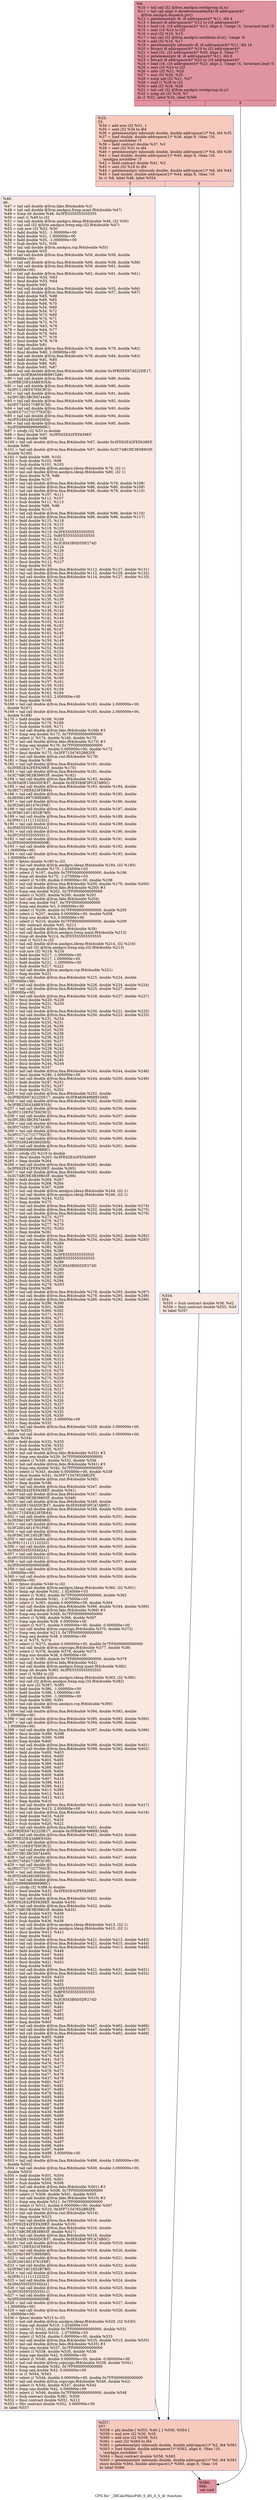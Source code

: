 digraph "CFG for '_Z8CalcMassPdS_S_dS_S_S_ib' function" {
	label="CFG for '_Z8CalcMassPdS_S_dS_S_S_ib' function";

	Node0x4e9fa00 [shape=record,color="#b70d28ff", style=filled, fillcolor="#b70d2870",label="{%9:\l  %10 = tail call i32 @llvm.amdgcn.workgroup.id.x()\l  %11 = tail call align 4 dereferenceable(64) i8 addrspace(4)*\l... @llvm.amdgcn.dispatch.ptr()\l  %12 = getelementptr i8, i8 addrspace(4)* %11, i64 4\l  %13 = bitcast i8 addrspace(4)* %12 to i16 addrspace(4)*\l  %14 = load i16, i16 addrspace(4)* %13, align 4, !range !4, !invariant.load !5\l  %15 = zext i16 %14 to i32\l  %16 = mul i32 %10, %15\l  %17 = tail call i32 @llvm.amdgcn.workitem.id.x(), !range !6\l  %18 = add i32 %16, %17\l  %19 = getelementptr inbounds i8, i8 addrspace(4)* %11, i64 16\l  %20 = bitcast i8 addrspace(4)* %19 to i32 addrspace(4)*\l  %21 = load i32, i32 addrspace(4)* %20, align 8, !tbaa !7\l  %22 = getelementptr i8, i8 addrspace(4)* %11, i64 6\l  %23 = bitcast i8 addrspace(4)* %22 to i16 addrspace(4)*\l  %24 = load i16, i16 addrspace(4)* %23, align 2, !range !4, !invariant.load !5\l  %25 = zext i16 %24 to i32\l  %26 = udiv i32 %21, %25\l  %27 = mul i32 %26, %25\l  %28 = icmp ugt i32 %21, %27\l  %29 = zext i1 %28 to i32\l  %30 = add i32 %26, %29\l  %31 = tail call i32 @llvm.amdgcn.workgroup.id.y()\l  %32 = icmp slt i32 %18, %7\l  br i1 %32, label %33, label %566\l|{<s0>T|<s1>F}}"];
	Node0x4e9fa00:s0 -> Node0x4ea1fc0;
	Node0x4e9fa00:s1 -> Node0x4ea2050;
	Node0x4ea1fc0 [shape=record,color="#3d50c3ff", style=filled, fillcolor="#ef886b70",label="{%33:\l33:                                               \l  %34 = add nsw i32 %31, 1\l  %35 = sext i32 %34 to i64\l  %36 = getelementptr inbounds double, double addrspace(1)* %4, i64 %35\l  %37 = load double, double addrspace(1)* %36, align 8, !tbaa !16,\l... !amdgpu.noclobber !5\l  %38 = fadd contract double %37, %3\l  %39 = sext i32 %31 to i64\l  %40 = getelementptr inbounds double, double addrspace(1)* %4, i64 %39\l  %41 = load double, double addrspace(1)* %40, align 8, !tbaa !16,\l... !amdgpu.noclobber !5\l  %42 = fadd contract double %41, %3\l  %43 = sext i32 %18 to i64\l  %44 = getelementptr inbounds double, double addrspace(1)* %6, i64 %43\l  %45 = load double, double addrspace(1)* %44, align 8, !tbaa !16\l  br i1 %8, label %46, label %554\l|{<s0>T|<s1>F}}"];
	Node0x4ea1fc0:s0 -> Node0x4ea4bf0;
	Node0x4ea1fc0:s1 -> Node0x4ea4c80;
	Node0x4ea4bf0 [shape=record,color="#3d50c3ff", style=filled, fillcolor="#f1ccb870",label="{%46:\l46:                                               \l  %47 = tail call double @llvm.fabs.f64(double %3)\l  %48 = tail call double @llvm.amdgcn.frexp.mant.f64(double %47)\l  %49 = fcmp olt double %48, 0x3FE5555555555555\l  %50 = zext i1 %49 to i32\l  %51 = tail call double @llvm.amdgcn.ldexp.f64(double %48, i32 %50)\l  %52 = tail call i32 @llvm.amdgcn.frexp.exp.i32.f64(double %47)\l  %53 = sub nsw i32 %52, %50\l  %54 = fadd double %51, -1.000000e+00\l  %55 = fadd double %51, 1.000000e+00\l  %56 = fadd double %55, -1.000000e+00\l  %57 = fsub double %51, %56\l  %58 = tail call double @llvm.amdgcn.rcp.f64(double %55)\l  %59 = fneg double %55\l  %60 = tail call double @llvm.fma.f64(double %59, double %58, double\l... 1.000000e+00)\l  %61 = tail call double @llvm.fma.f64(double %60, double %58, double %58)\l  %62 = tail call double @llvm.fma.f64(double %59, double %61, double\l... 1.000000e+00)\l  %63 = tail call double @llvm.fma.f64(double %62, double %61, double %61)\l  %64 = fmul double %54, %63\l  %65 = fmul double %55, %64\l  %66 = fneg double %65\l  %67 = tail call double @llvm.fma.f64(double %64, double %55, double %66)\l  %68 = tail call double @llvm.fma.f64(double %64, double %57, double %67)\l  %69 = fadd double %65, %68\l  %70 = fsub double %69, %65\l  %71 = fsub double %68, %70\l  %72 = fsub double %54, %69\l  %73 = fsub double %54, %72\l  %74 = fsub double %73, %69\l  %75 = fsub double %74, %71\l  %76 = fadd double %72, %75\l  %77 = fmul double %63, %76\l  %78 = fadd double %64, %77\l  %79 = fsub double %78, %64\l  %80 = fsub double %77, %79\l  %81 = fmul double %78, %78\l  %82 = fneg double %81\l  %83 = tail call double @llvm.fma.f64(double %78, double %78, double %82)\l  %84 = fmul double %80, 2.000000e+00\l  %85 = tail call double @llvm.fma.f64(double %78, double %84, double %83)\l  %86 = fadd double %81, %85\l  %87 = fsub double %86, %81\l  %88 = fsub double %85, %87\l  %89 = tail call double @llvm.fma.f64(double %86, double 0x3FBDEE674222DE17,\l... double 0x3FBA6564968915A9)\l  %90 = tail call double @llvm.fma.f64(double %86, double %89, double\l... 0x3FBE25E43ABE935A)\l  %91 = tail call double @llvm.fma.f64(double %86, double %90, double\l... 0x3FC110EF47E6C9C2)\l  %92 = tail call double @llvm.fma.f64(double %86, double %91, double\l... 0x3FC3B13BCFA74449)\l  %93 = tail call double @llvm.fma.f64(double %86, double %92, double\l... 0x3FC745D171BF3C30)\l  %94 = tail call double @llvm.fma.f64(double %86, double %93, double\l... 0x3FCC71C71C7792CE)\l  %95 = tail call double @llvm.fma.f64(double %86, double %94, double\l... 0x3FD24924924920DA)\l  %96 = tail call double @llvm.fma.f64(double %86, double %95, double\l... 0x3FD999999999999C)\l  %97 = sitofp i32 %53 to double\l  %98 = fmul double %97, 0x3FE62E42FEFA39EF\l  %99 = fneg double %98\l  %100 = tail call double @llvm.fma.f64(double %97, double 0x3FE62E42FEFA39EF,\l... double %99)\l  %101 = tail call double @llvm.fma.f64(double %97, double 0x3C7ABC9E3B39803F,\l... double %100)\l  %102 = fadd double %98, %101\l  %103 = fsub double %102, %98\l  %104 = fsub double %101, %103\l  %105 = tail call double @llvm.amdgcn.ldexp.f64(double %78, i32 1)\l  %106 = tail call double @llvm.amdgcn.ldexp.f64(double %80, i32 1)\l  %107 = fmul double %78, %86\l  %108 = fneg double %107\l  %109 = tail call double @llvm.fma.f64(double %86, double %78, double %108)\l  %110 = tail call double @llvm.fma.f64(double %86, double %80, double %109)\l  %111 = tail call double @llvm.fma.f64(double %88, double %78, double %110)\l  %112 = fadd double %107, %111\l  %113 = fsub double %112, %107\l  %114 = fsub double %111, %113\l  %115 = fmul double %86, %96\l  %116 = fneg double %115\l  %117 = tail call double @llvm.fma.f64(double %86, double %96, double %116)\l  %118 = tail call double @llvm.fma.f64(double %88, double %96, double %117)\l  %119 = fadd double %115, %118\l  %120 = fsub double %119, %115\l  %121 = fsub double %118, %120\l  %122 = fadd double %119, 0x3FE5555555555555\l  %123 = fadd double %122, 0xBFE5555555555555\l  %124 = fsub double %119, %123\l  %125 = fadd double %121, 0x3C8543B0D5DF274D\l  %126 = fadd double %125, %124\l  %127 = fadd double %122, %126\l  %128 = fsub double %127, %122\l  %129 = fsub double %126, %128\l  %130 = fmul double %112, %127\l  %131 = fneg double %130\l  %132 = tail call double @llvm.fma.f64(double %112, double %127, double %131)\l  %133 = tail call double @llvm.fma.f64(double %112, double %129, double %132)\l  %134 = tail call double @llvm.fma.f64(double %114, double %127, double %133)\l  %135 = fadd double %130, %134\l  %136 = fsub double %135, %130\l  %137 = fsub double %134, %136\l  %138 = fadd double %105, %135\l  %139 = fsub double %138, %105\l  %140 = fsub double %135, %139\l  %141 = fadd double %106, %137\l  %142 = fadd double %141, %140\l  %143 = fadd double %138, %142\l  %144 = fsub double %143, %138\l  %145 = fsub double %142, %144\l  %146 = fadd double %102, %143\l  %147 = fsub double %146, %102\l  %148 = fsub double %146, %147\l  %149 = fsub double %102, %148\l  %150 = fsub double %143, %147\l  %151 = fadd double %150, %149\l  %152 = fadd double %104, %145\l  %153 = fsub double %152, %104\l  %154 = fsub double %152, %153\l  %155 = fsub double %104, %154\l  %156 = fsub double %145, %153\l  %157 = fadd double %156, %155\l  %158 = fadd double %152, %151\l  %159 = fadd double %146, %158\l  %160 = fsub double %159, %146\l  %161 = fsub double %158, %160\l  %162 = fadd double %157, %161\l  %163 = fadd double %159, %162\l  %164 = fsub double %163, %159\l  %165 = fsub double %162, %164\l  %166 = fmul double %163, 2.000000e+00\l  %167 = fneg double %166\l  %168 = tail call double @llvm.fma.f64(double %163, double 2.000000e+00,\l... double %167)\l  %169 = tail call double @llvm.fma.f64(double %165, double 2.000000e+00,\l... double %168)\l  %170 = fadd double %166, %169\l  %171 = fsub double %170, %166\l  %172 = fsub double %169, %171\l  %173 = tail call double @llvm.fabs.f64(double %166) #3\l  %174 = fcmp oeq double %173, 0x7FF0000000000000\l  %175 = select i1 %174, double %166, double %170\l  %176 = tail call double @llvm.fabs.f64(double %175) #3\l  %177 = fcmp oeq double %176, 0x7FF0000000000000\l  %178 = select i1 %177, double 0.000000e+00, double %172\l  %179 = fmul double %175, 0x3FF71547652B82FE\l  %180 = tail call double @llvm.rint.f64(double %179)\l  %181 = fneg double %180\l  %182 = tail call double @llvm.fma.f64(double %181, double\l... 0x3FE62E42FEFA39EF, double %175)\l  %183 = tail call double @llvm.fma.f64(double %181, double\l... 0x3C7ABC9E3B39803F, double %182)\l  %184 = tail call double @llvm.fma.f64(double %183, double\l... 0x3E5ADE156A5DCB37, double 0x3E928AF3FCA7AB0C)\l  %185 = tail call double @llvm.fma.f64(double %183, double %184, double\l... 0x3EC71DEE623FDE64)\l  %186 = tail call double @llvm.fma.f64(double %183, double %185, double\l... 0x3EFA01997C89E6B0)\l  %187 = tail call double @llvm.fma.f64(double %183, double %186, double\l... 0x3F2A01A014761F6E)\l  %188 = tail call double @llvm.fma.f64(double %183, double %187, double\l... 0x3F56C16C1852B7B0)\l  %189 = tail call double @llvm.fma.f64(double %183, double %188, double\l... 0x3F81111111122322)\l  %190 = tail call double @llvm.fma.f64(double %183, double %189, double\l... 0x3FA55555555502A1)\l  %191 = tail call double @llvm.fma.f64(double %183, double %190, double\l... 0x3FC5555555555511)\l  %192 = tail call double @llvm.fma.f64(double %183, double %191, double\l... 0x3FE000000000000B)\l  %193 = tail call double @llvm.fma.f64(double %183, double %192, double\l... 1.000000e+00)\l  %194 = tail call double @llvm.fma.f64(double %183, double %193, double\l... 1.000000e+00)\l  %195 = fptosi double %180 to i32\l  %196 = tail call double @llvm.amdgcn.ldexp.f64(double %194, i32 %195)\l  %197 = fcmp ogt double %175, 1.024000e+03\l  %198 = select i1 %197, double 0x7FF0000000000000, double %196\l  %199 = fcmp olt double %175, -1.075000e+03\l  %200 = select i1 %199, double 0.000000e+00, double %198\l  %201 = tail call double @llvm.fma.f64(double %200, double %178, double %200)\l  %202 = tail call double @llvm.fabs.f64(double %200) #3\l  %203 = fcmp oeq double %202, 0x7FF0000000000000\l  %204 = select i1 %203, double %200, double %201\l  %205 = tail call double @llvm.fabs.f64(double %204)\l  %206 = fcmp oeq double %47, 0x7FF0000000000000\l  %207 = fcmp oeq double %3, 0.000000e+00\l  %208 = select i1 %206, double 0x7FF0000000000000, double %205\l  %209 = select i1 %207, double 0.000000e+00, double %208\l  %210 = fcmp uno double %3, 0.000000e+00\l  %211 = select i1 %210, double 0x7FF8000000000000, double %209\l  %212 = fdiv contract double %45, %211\l  %213 = tail call double @llvm.fabs.f64(double %38)\l  %214 = tail call double @llvm.amdgcn.frexp.mant.f64(double %213)\l  %215 = fcmp olt double %214, 0x3FE5555555555555\l  %216 = zext i1 %215 to i32\l  %217 = tail call double @llvm.amdgcn.ldexp.f64(double %214, i32 %216)\l  %218 = tail call i32 @llvm.amdgcn.frexp.exp.i32.f64(double %213)\l  %219 = sub nsw i32 %218, %216\l  %220 = fadd double %217, -1.000000e+00\l  %221 = fadd double %217, 1.000000e+00\l  %222 = fadd double %221, -1.000000e+00\l  %223 = fsub double %217, %222\l  %224 = tail call double @llvm.amdgcn.rcp.f64(double %221)\l  %225 = fneg double %221\l  %226 = tail call double @llvm.fma.f64(double %225, double %224, double\l... 1.000000e+00)\l  %227 = tail call double @llvm.fma.f64(double %226, double %224, double %224)\l  %228 = tail call double @llvm.fma.f64(double %225, double %227, double\l... 1.000000e+00)\l  %229 = tail call double @llvm.fma.f64(double %228, double %227, double %227)\l  %230 = fmul double %220, %229\l  %231 = fmul double %221, %230\l  %232 = fneg double %231\l  %233 = tail call double @llvm.fma.f64(double %230, double %221, double %232)\l  %234 = tail call double @llvm.fma.f64(double %230, double %223, double %233)\l  %235 = fadd double %231, %234\l  %236 = fsub double %235, %231\l  %237 = fsub double %234, %236\l  %238 = fsub double %220, %235\l  %239 = fsub double %220, %238\l  %240 = fsub double %239, %235\l  %241 = fsub double %240, %237\l  %242 = fadd double %238, %241\l  %243 = fmul double %229, %242\l  %244 = fadd double %230, %243\l  %245 = fsub double %244, %230\l  %246 = fsub double %243, %245\l  %247 = fmul double %244, %244\l  %248 = fneg double %247\l  %249 = tail call double @llvm.fma.f64(double %244, double %244, double %248)\l  %250 = fmul double %246, 2.000000e+00\l  %251 = tail call double @llvm.fma.f64(double %244, double %250, double %249)\l  %252 = fadd double %247, %251\l  %253 = fsub double %252, %247\l  %254 = fsub double %251, %253\l  %255 = tail call double @llvm.fma.f64(double %252, double\l... 0x3FBDEE674222DE17, double 0x3FBA6564968915A9)\l  %256 = tail call double @llvm.fma.f64(double %252, double %255, double\l... 0x3FBE25E43ABE935A)\l  %257 = tail call double @llvm.fma.f64(double %252, double %256, double\l... 0x3FC110EF47E6C9C2)\l  %258 = tail call double @llvm.fma.f64(double %252, double %257, double\l... 0x3FC3B13BCFA74449)\l  %259 = tail call double @llvm.fma.f64(double %252, double %258, double\l... 0x3FC745D171BF3C30)\l  %260 = tail call double @llvm.fma.f64(double %252, double %259, double\l... 0x3FCC71C71C7792CE)\l  %261 = tail call double @llvm.fma.f64(double %252, double %260, double\l... 0x3FD24924924920DA)\l  %262 = tail call double @llvm.fma.f64(double %252, double %261, double\l... 0x3FD999999999999C)\l  %263 = sitofp i32 %219 to double\l  %264 = fmul double %263, 0x3FE62E42FEFA39EF\l  %265 = fneg double %264\l  %266 = tail call double @llvm.fma.f64(double %263, double\l... 0x3FE62E42FEFA39EF, double %265)\l  %267 = tail call double @llvm.fma.f64(double %263, double\l... 0x3C7ABC9E3B39803F, double %266)\l  %268 = fadd double %264, %267\l  %269 = fsub double %268, %264\l  %270 = fsub double %267, %269\l  %271 = tail call double @llvm.amdgcn.ldexp.f64(double %244, i32 1)\l  %272 = tail call double @llvm.amdgcn.ldexp.f64(double %246, i32 1)\l  %273 = fmul double %244, %252\l  %274 = fneg double %273\l  %275 = tail call double @llvm.fma.f64(double %252, double %244, double %274)\l  %276 = tail call double @llvm.fma.f64(double %252, double %246, double %275)\l  %277 = tail call double @llvm.fma.f64(double %254, double %244, double %276)\l  %278 = fadd double %273, %277\l  %279 = fsub double %278, %273\l  %280 = fsub double %277, %279\l  %281 = fmul double %252, %262\l  %282 = fneg double %281\l  %283 = tail call double @llvm.fma.f64(double %252, double %262, double %282)\l  %284 = tail call double @llvm.fma.f64(double %254, double %262, double %283)\l  %285 = fadd double %281, %284\l  %286 = fsub double %285, %281\l  %287 = fsub double %284, %286\l  %288 = fadd double %285, 0x3FE5555555555555\l  %289 = fadd double %288, 0xBFE5555555555555\l  %290 = fsub double %285, %289\l  %291 = fadd double %287, 0x3C8543B0D5DF274D\l  %292 = fadd double %291, %290\l  %293 = fadd double %288, %292\l  %294 = fsub double %293, %288\l  %295 = fsub double %292, %294\l  %296 = fmul double %278, %293\l  %297 = fneg double %296\l  %298 = tail call double @llvm.fma.f64(double %278, double %293, double %297)\l  %299 = tail call double @llvm.fma.f64(double %278, double %295, double %298)\l  %300 = tail call double @llvm.fma.f64(double %280, double %293, double %299)\l  %301 = fadd double %296, %300\l  %302 = fsub double %301, %296\l  %303 = fsub double %300, %302\l  %304 = fadd double %271, %301\l  %305 = fsub double %304, %271\l  %306 = fsub double %301, %305\l  %307 = fadd double %272, %303\l  %308 = fadd double %307, %306\l  %309 = fadd double %304, %308\l  %310 = fsub double %309, %304\l  %311 = fsub double %308, %310\l  %312 = fadd double %268, %309\l  %313 = fsub double %312, %268\l  %314 = fsub double %312, %313\l  %315 = fsub double %268, %314\l  %316 = fsub double %309, %313\l  %317 = fadd double %316, %315\l  %318 = fadd double %270, %311\l  %319 = fsub double %318, %270\l  %320 = fsub double %318, %319\l  %321 = fsub double %270, %320\l  %322 = fsub double %311, %319\l  %323 = fadd double %322, %321\l  %324 = fadd double %318, %317\l  %325 = fadd double %312, %324\l  %326 = fsub double %325, %312\l  %327 = fsub double %324, %326\l  %328 = fadd double %323, %327\l  %329 = fadd double %325, %328\l  %330 = fsub double %329, %325\l  %331 = fsub double %328, %330\l  %332 = fmul double %329, 3.000000e+00\l  %333 = fneg double %332\l  %334 = tail call double @llvm.fma.f64(double %329, double 3.000000e+00,\l... double %333)\l  %335 = tail call double @llvm.fma.f64(double %331, double 3.000000e+00,\l... double %334)\l  %336 = fadd double %332, %335\l  %337 = fsub double %336, %332\l  %338 = fsub double %335, %337\l  %339 = tail call double @llvm.fabs.f64(double %332) #3\l  %340 = fcmp oeq double %339, 0x7FF0000000000000\l  %341 = select i1 %340, double %332, double %336\l  %342 = tail call double @llvm.fabs.f64(double %341) #3\l  %343 = fcmp oeq double %342, 0x7FF0000000000000\l  %344 = select i1 %343, double 0.000000e+00, double %338\l  %345 = fmul double %341, 0x3FF71547652B82FE\l  %346 = tail call double @llvm.rint.f64(double %345)\l  %347 = fneg double %346\l  %348 = tail call double @llvm.fma.f64(double %347, double\l... 0x3FE62E42FEFA39EF, double %341)\l  %349 = tail call double @llvm.fma.f64(double %347, double\l... 0x3C7ABC9E3B39803F, double %348)\l  %350 = tail call double @llvm.fma.f64(double %349, double\l... 0x3E5ADE156A5DCB37, double 0x3E928AF3FCA7AB0C)\l  %351 = tail call double @llvm.fma.f64(double %349, double %350, double\l... 0x3EC71DEE623FDE64)\l  %352 = tail call double @llvm.fma.f64(double %349, double %351, double\l... 0x3EFA01997C89E6B0)\l  %353 = tail call double @llvm.fma.f64(double %349, double %352, double\l... 0x3F2A01A014761F6E)\l  %354 = tail call double @llvm.fma.f64(double %349, double %353, double\l... 0x3F56C16C1852B7B0)\l  %355 = tail call double @llvm.fma.f64(double %349, double %354, double\l... 0x3F81111111122322)\l  %356 = tail call double @llvm.fma.f64(double %349, double %355, double\l... 0x3FA55555555502A1)\l  %357 = tail call double @llvm.fma.f64(double %349, double %356, double\l... 0x3FC5555555555511)\l  %358 = tail call double @llvm.fma.f64(double %349, double %357, double\l... 0x3FE000000000000B)\l  %359 = tail call double @llvm.fma.f64(double %349, double %358, double\l... 1.000000e+00)\l  %360 = tail call double @llvm.fma.f64(double %349, double %359, double\l... 1.000000e+00)\l  %361 = fptosi double %346 to i32\l  %362 = tail call double @llvm.amdgcn.ldexp.f64(double %360, i32 %361)\l  %363 = fcmp ogt double %341, 1.024000e+03\l  %364 = select i1 %363, double 0x7FF0000000000000, double %362\l  %365 = fcmp olt double %341, -1.075000e+03\l  %366 = select i1 %365, double 0.000000e+00, double %364\l  %367 = tail call double @llvm.fma.f64(double %366, double %344, double %366)\l  %368 = tail call double @llvm.fabs.f64(double %366) #3\l  %369 = fcmp oeq double %368, 0x7FF0000000000000\l  %370 = select i1 %369, double %366, double %367\l  %371 = fcmp uge double %38, 0.000000e+00\l  %372 = select i1 %371, double 0.000000e+00, double -0.000000e+00\l  %373 = tail call double @llvm.copysign.f64(double %370, double %372)\l  %374 = fcmp oeq double %213, 0x7FF0000000000000\l  %375 = fcmp oeq double %38, 0.000000e+00\l  %376 = or i1 %375, %374\l  %377 = select i1 %375, double 0.000000e+00, double 0x7FF0000000000000\l  %378 = tail call double @llvm.copysign.f64(double %377, double %38)\l  %379 = select i1 %376, double %378, double %373\l  %380 = fcmp uno double %38, 0.000000e+00\l  %381 = select i1 %380, double 0x7FF8000000000000, double %379\l  %382 = tail call double @llvm.fabs.f64(double %42)\l  %383 = tail call double @llvm.amdgcn.frexp.mant.f64(double %382)\l  %384 = fcmp olt double %383, 0x3FE5555555555555\l  %385 = zext i1 %384 to i32\l  %386 = tail call double @llvm.amdgcn.ldexp.f64(double %383, i32 %385)\l  %387 = tail call i32 @llvm.amdgcn.frexp.exp.i32.f64(double %382)\l  %388 = sub nsw i32 %387, %385\l  %389 = fadd double %386, -1.000000e+00\l  %390 = fadd double %386, 1.000000e+00\l  %391 = fadd double %390, -1.000000e+00\l  %392 = fsub double %386, %391\l  %393 = tail call double @llvm.amdgcn.rcp.f64(double %390)\l  %394 = fneg double %390\l  %395 = tail call double @llvm.fma.f64(double %394, double %393, double\l... 1.000000e+00)\l  %396 = tail call double @llvm.fma.f64(double %395, double %393, double %393)\l  %397 = tail call double @llvm.fma.f64(double %394, double %396, double\l... 1.000000e+00)\l  %398 = tail call double @llvm.fma.f64(double %397, double %396, double %396)\l  %399 = fmul double %389, %398\l  %400 = fmul double %390, %399\l  %401 = fneg double %400\l  %402 = tail call double @llvm.fma.f64(double %399, double %390, double %401)\l  %403 = tail call double @llvm.fma.f64(double %399, double %392, double %402)\l  %404 = fadd double %400, %403\l  %405 = fsub double %404, %400\l  %406 = fsub double %403, %405\l  %407 = fsub double %389, %404\l  %408 = fsub double %389, %407\l  %409 = fsub double %408, %404\l  %410 = fsub double %409, %406\l  %411 = fadd double %407, %410\l  %412 = fmul double %398, %411\l  %413 = fadd double %399, %412\l  %414 = fsub double %413, %399\l  %415 = fsub double %412, %414\l  %416 = fmul double %413, %413\l  %417 = fneg double %416\l  %418 = tail call double @llvm.fma.f64(double %413, double %413, double %417)\l  %419 = fmul double %415, 2.000000e+00\l  %420 = tail call double @llvm.fma.f64(double %413, double %419, double %418)\l  %421 = fadd double %416, %420\l  %422 = fsub double %421, %416\l  %423 = fsub double %420, %422\l  %424 = tail call double @llvm.fma.f64(double %421, double\l... 0x3FBDEE674222DE17, double 0x3FBA6564968915A9)\l  %425 = tail call double @llvm.fma.f64(double %421, double %424, double\l... 0x3FBE25E43ABE935A)\l  %426 = tail call double @llvm.fma.f64(double %421, double %425, double\l... 0x3FC110EF47E6C9C2)\l  %427 = tail call double @llvm.fma.f64(double %421, double %426, double\l... 0x3FC3B13BCFA74449)\l  %428 = tail call double @llvm.fma.f64(double %421, double %427, double\l... 0x3FC745D171BF3C30)\l  %429 = tail call double @llvm.fma.f64(double %421, double %428, double\l... 0x3FCC71C71C7792CE)\l  %430 = tail call double @llvm.fma.f64(double %421, double %429, double\l... 0x3FD24924924920DA)\l  %431 = tail call double @llvm.fma.f64(double %421, double %430, double\l... 0x3FD999999999999C)\l  %432 = sitofp i32 %388 to double\l  %433 = fmul double %432, 0x3FE62E42FEFA39EF\l  %434 = fneg double %433\l  %435 = tail call double @llvm.fma.f64(double %432, double\l... 0x3FE62E42FEFA39EF, double %434)\l  %436 = tail call double @llvm.fma.f64(double %432, double\l... 0x3C7ABC9E3B39803F, double %435)\l  %437 = fadd double %433, %436\l  %438 = fsub double %437, %433\l  %439 = fsub double %436, %438\l  %440 = tail call double @llvm.amdgcn.ldexp.f64(double %413, i32 1)\l  %441 = tail call double @llvm.amdgcn.ldexp.f64(double %415, i32 1)\l  %442 = fmul double %413, %421\l  %443 = fneg double %442\l  %444 = tail call double @llvm.fma.f64(double %421, double %413, double %443)\l  %445 = tail call double @llvm.fma.f64(double %421, double %415, double %444)\l  %446 = tail call double @llvm.fma.f64(double %423, double %413, double %445)\l  %447 = fadd double %442, %446\l  %448 = fsub double %447, %442\l  %449 = fsub double %446, %448\l  %450 = fmul double %421, %431\l  %451 = fneg double %450\l  %452 = tail call double @llvm.fma.f64(double %421, double %431, double %451)\l  %453 = tail call double @llvm.fma.f64(double %423, double %431, double %452)\l  %454 = fadd double %450, %453\l  %455 = fsub double %454, %450\l  %456 = fsub double %453, %455\l  %457 = fadd double %454, 0x3FE5555555555555\l  %458 = fadd double %457, 0xBFE5555555555555\l  %459 = fsub double %454, %458\l  %460 = fadd double %456, 0x3C8543B0D5DF274D\l  %461 = fadd double %460, %459\l  %462 = fadd double %457, %461\l  %463 = fsub double %462, %457\l  %464 = fsub double %461, %463\l  %465 = fmul double %447, %462\l  %466 = fneg double %465\l  %467 = tail call double @llvm.fma.f64(double %447, double %462, double %466)\l  %468 = tail call double @llvm.fma.f64(double %447, double %464, double %467)\l  %469 = tail call double @llvm.fma.f64(double %449, double %462, double %468)\l  %470 = fadd double %465, %469\l  %471 = fsub double %470, %465\l  %472 = fsub double %469, %471\l  %473 = fadd double %440, %470\l  %474 = fsub double %473, %440\l  %475 = fsub double %470, %474\l  %476 = fadd double %441, %472\l  %477 = fadd double %476, %475\l  %478 = fadd double %473, %477\l  %479 = fsub double %478, %473\l  %480 = fsub double %477, %479\l  %481 = fadd double %437, %478\l  %482 = fsub double %481, %437\l  %483 = fsub double %481, %482\l  %484 = fsub double %437, %483\l  %485 = fsub double %478, %482\l  %486 = fadd double %485, %484\l  %487 = fadd double %439, %480\l  %488 = fsub double %487, %439\l  %489 = fsub double %487, %488\l  %490 = fsub double %439, %489\l  %491 = fsub double %480, %488\l  %492 = fadd double %491, %490\l  %493 = fadd double %487, %486\l  %494 = fadd double %481, %493\l  %495 = fsub double %494, %481\l  %496 = fsub double %493, %495\l  %497 = fadd double %492, %496\l  %498 = fadd double %494, %497\l  %499 = fsub double %498, %494\l  %500 = fsub double %497, %499\l  %501 = fmul double %498, 3.000000e+00\l  %502 = fneg double %501\l  %503 = tail call double @llvm.fma.f64(double %498, double 3.000000e+00,\l... double %502)\l  %504 = tail call double @llvm.fma.f64(double %500, double 3.000000e+00,\l... double %503)\l  %505 = fadd double %501, %504\l  %506 = fsub double %505, %501\l  %507 = fsub double %504, %506\l  %508 = tail call double @llvm.fabs.f64(double %501) #3\l  %509 = fcmp oeq double %508, 0x7FF0000000000000\l  %510 = select i1 %509, double %501, double %505\l  %511 = tail call double @llvm.fabs.f64(double %510) #3\l  %512 = fcmp oeq double %511, 0x7FF0000000000000\l  %513 = select i1 %512, double 0.000000e+00, double %507\l  %514 = fmul double %510, 0x3FF71547652B82FE\l  %515 = tail call double @llvm.rint.f64(double %514)\l  %516 = fneg double %515\l  %517 = tail call double @llvm.fma.f64(double %516, double\l... 0x3FE62E42FEFA39EF, double %510)\l  %518 = tail call double @llvm.fma.f64(double %516, double\l... 0x3C7ABC9E3B39803F, double %517)\l  %519 = tail call double @llvm.fma.f64(double %518, double\l... 0x3E5ADE156A5DCB37, double 0x3E928AF3FCA7AB0C)\l  %520 = tail call double @llvm.fma.f64(double %518, double %519, double\l... 0x3EC71DEE623FDE64)\l  %521 = tail call double @llvm.fma.f64(double %518, double %520, double\l... 0x3EFA01997C89E6B0)\l  %522 = tail call double @llvm.fma.f64(double %518, double %521, double\l... 0x3F2A01A014761F6E)\l  %523 = tail call double @llvm.fma.f64(double %518, double %522, double\l... 0x3F56C16C1852B7B0)\l  %524 = tail call double @llvm.fma.f64(double %518, double %523, double\l... 0x3F81111111122322)\l  %525 = tail call double @llvm.fma.f64(double %518, double %524, double\l... 0x3FA55555555502A1)\l  %526 = tail call double @llvm.fma.f64(double %518, double %525, double\l... 0x3FC5555555555511)\l  %527 = tail call double @llvm.fma.f64(double %518, double %526, double\l... 0x3FE000000000000B)\l  %528 = tail call double @llvm.fma.f64(double %518, double %527, double\l... 1.000000e+00)\l  %529 = tail call double @llvm.fma.f64(double %518, double %528, double\l... 1.000000e+00)\l  %530 = fptosi double %515 to i32\l  %531 = tail call double @llvm.amdgcn.ldexp.f64(double %529, i32 %530)\l  %532 = fcmp ogt double %510, 1.024000e+03\l  %533 = select i1 %532, double 0x7FF0000000000000, double %531\l  %534 = fcmp olt double %510, -1.075000e+03\l  %535 = select i1 %534, double 0.000000e+00, double %533\l  %536 = tail call double @llvm.fma.f64(double %535, double %513, double %535)\l  %537 = tail call double @llvm.fabs.f64(double %535) #3\l  %538 = fcmp oeq double %537, 0x7FF0000000000000\l  %539 = select i1 %538, double %535, double %536\l  %540 = fcmp uge double %42, 0.000000e+00\l  %541 = select i1 %540, double 0.000000e+00, double -0.000000e+00\l  %542 = tail call double @llvm.copysign.f64(double %539, double %541)\l  %543 = fcmp oeq double %382, 0x7FF0000000000000\l  %544 = fcmp oeq double %42, 0.000000e+00\l  %545 = or i1 %544, %543\l  %546 = select i1 %544, double 0.000000e+00, double 0x7FF0000000000000\l  %547 = tail call double @llvm.copysign.f64(double %546, double %42)\l  %548 = select i1 %545, double %547, double %542\l  %549 = fcmp uno double %42, 0.000000e+00\l  %550 = select i1 %549, double 0x7FF8000000000000, double %548\l  %551 = fsub contract double %381, %550\l  %552 = fmul contract double %551, %212\l  %553 = fdiv contract double %552, 3.000000e+00\l  br label %557\l}"];
	Node0x4ea4bf0 -> Node0x4ec0640;
	Node0x4ea4c80 [shape=record,color="#3d50c3ff", style=filled, fillcolor="#f1ccb870",label="{%554:\l554:                                              \l  %555 = fsub contract double %38, %42\l  %556 = fmul contract double %555, %45\l  br label %557\l}"];
	Node0x4ea4c80 -> Node0x4ec0640;
	Node0x4ec0640 [shape=record,color="#3d50c3ff", style=filled, fillcolor="#ef886b70",label="{%557:\l557:                                              \l  %558 = phi double [ %553, %46 ], [ %556, %554 ]\l  %559 = mul nsw i32 %30, %18\l  %560 = add nsw i32 %559, %31\l  %561 = sext i32 %560 to i64\l  %562 = getelementptr inbounds double, double addrspace(1)* %2, i64 %561\l  %563 = load double, double addrspace(1)* %562, align 8, !tbaa !16,\l... !amdgpu.noclobber !5\l  %564 = fmul contract double %558, %563\l  %565 = getelementptr inbounds double, double addrspace(1)* %0, i64 %561\l  store double %564, double addrspace(1)* %565, align 8, !tbaa !16\l  br label %566\l}"];
	Node0x4ec0640 -> Node0x4ea2050;
	Node0x4ea2050 [shape=record,color="#b70d28ff", style=filled, fillcolor="#b70d2870",label="{%566:\l566:                                              \l  ret void\l}"];
}
